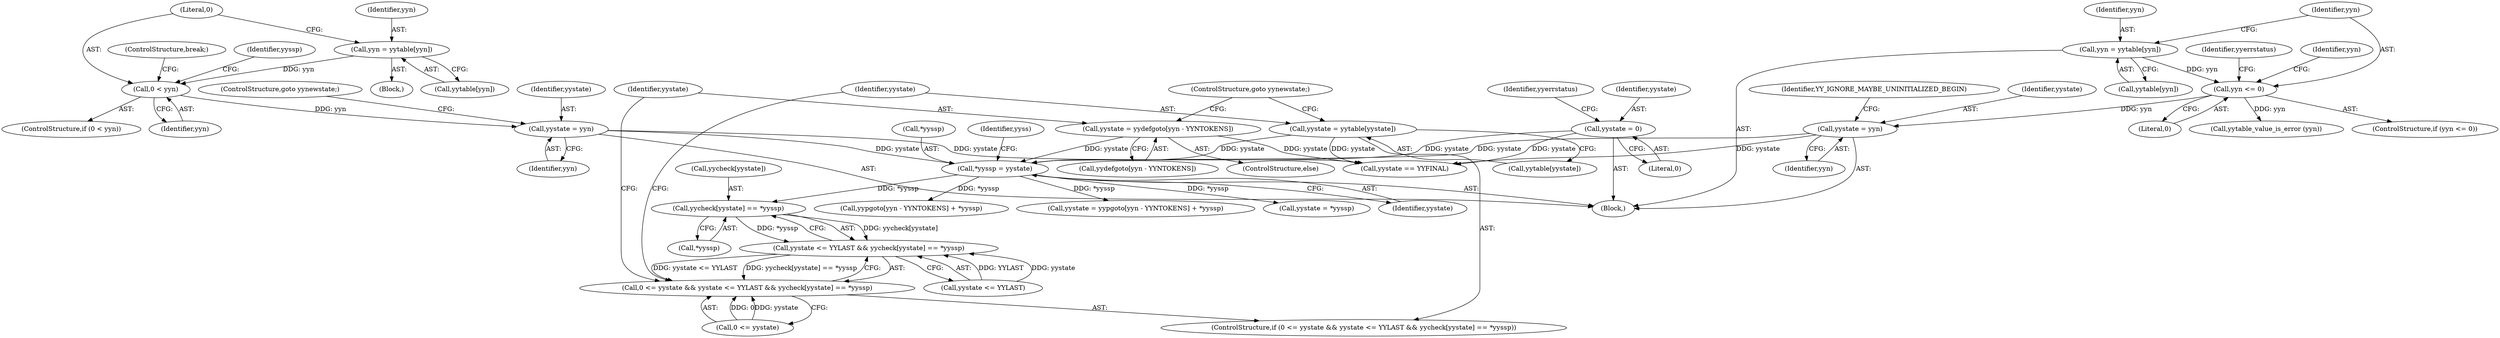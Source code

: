 digraph "0_yara_10e8bd3071677dd1fa76beeef4bc2fc427cea5e7_0@array" {
"1001388" [label="(Call,yycheck[yystate] == *yyssp)"];
"1000265" [label="(Call,*yyssp = yystate)"];
"1000467" [label="(Call,yystate = yyn)"];
"1000440" [label="(Call,yyn <= 0)"];
"1000434" [label="(Call,yyn = yytable[yyn])"];
"1001394" [label="(Call,yystate = yytable[yystate])"];
"1001400" [label="(Call,yystate = yydefgoto[yyn - YYNTOKENS])"];
"1001547" [label="(Call,yystate = yyn)"];
"1001514" [label="(Call,0 < yyn)"];
"1001508" [label="(Call,yyn = yytable[yyn])"];
"1000248" [label="(Call,yystate = 0)"];
"1001384" [label="(Call,yystate <= YYLAST && yycheck[yystate] == *yyssp)"];
"1001380" [label="(Call,0 <= yystate && yystate <= YYLAST && yycheck[yystate] == *yyssp)"];
"1001388" [label="(Call,yycheck[yystate] == *yyssp)"];
"1000435" [label="(Identifier,yyn)"];
"1001515" [label="(Literal,0)"];
"1000250" [label="(Literal,0)"];
"1001514" [label="(Call,0 < yyn)"];
"1001510" [label="(Call,yytable[yyn])"];
"1001402" [label="(Call,yydefgoto[yyn - YYNTOKENS])"];
"1001516" [label="(Identifier,yyn)"];
"1000442" [label="(Literal,0)"];
"1001507" [label="(Block,)"];
"1001380" [label="(Call,0 <= yystate && yystate <= YYLAST && yycheck[yystate] == *yyssp)"];
"1001549" [label="(Identifier,yyn)"];
"1001381" [label="(Call,0 <= yystate)"];
"1000252" [label="(Identifier,yyerrstatus)"];
"1001401" [label="(Identifier,yystate)"];
"1000265" [label="(Call,*yyssp = yystate)"];
"1000197" [label="(Block,)"];
"1001400" [label="(Call,yystate = yydefgoto[yyn - YYNTOKENS])"];
"1001389" [label="(Call,yycheck[yystate])"];
"1001509" [label="(Identifier,yyn)"];
"1001385" [label="(Call,yystate <= YYLAST)"];
"1000266" [label="(Call,*yyssp)"];
"1000454" [label="(Identifier,yyerrstatus)"];
"1000467" [label="(Call,yystate = yyn)"];
"1001508" [label="(Call,yyn = yytable[yyn])"];
"1000468" [label="(Identifier,yystate)"];
"1001379" [label="(ControlStructure,if (0 <= yystate && yystate <= YYLAST && yycheck[yystate] == *yyssp))"];
"1000248" [label="(Call,yystate = 0)"];
"1000446" [label="(Identifier,yyn)"];
"1001394" [label="(Call,yystate = yytable[yystate])"];
"1000441" [label="(Identifier,yyn)"];
"1001384" [label="(Call,yystate <= YYLAST && yycheck[yystate] == *yyssp)"];
"1001392" [label="(Call,*yyssp)"];
"1000272" [label="(Identifier,yyss)"];
"1001369" [label="(Call,yystate = yypgoto[yyn - YYNTOKENS] + *yyssp)"];
"1000249" [label="(Identifier,yystate)"];
"1001513" [label="(ControlStructure,if (0 < yyn))"];
"1001533" [label="(Call,yystate = *yyssp)"];
"1000472" [label="(Identifier,YY_IGNORE_MAYBE_UNINITIALIZED_BEGIN)"];
"1000268" [label="(Identifier,yystate)"];
"1001395" [label="(Identifier,yystate)"];
"1001550" [label="(ControlStructure,goto yynewstate;)"];
"1001548" [label="(Identifier,yystate)"];
"1000440" [label="(Call,yyn <= 0)"];
"1001547" [label="(Call,yystate = yyn)"];
"1001517" [label="(ControlStructure,break;)"];
"1001371" [label="(Call,yypgoto[yyn - YYNTOKENS] + *yyssp)"];
"1000436" [label="(Call,yytable[yyn])"];
"1001520" [label="(Identifier,yyssp)"];
"1000469" [label="(Identifier,yyn)"];
"1001399" [label="(ControlStructure,else)"];
"1000445" [label="(Call,yytable_value_is_error (yyn))"];
"1000434" [label="(Call,yyn = yytable[yyn])"];
"1001407" [label="(ControlStructure,goto yynewstate;)"];
"1001396" [label="(Call,yytable[yystate])"];
"1000439" [label="(ControlStructure,if (yyn <= 0))"];
"1000358" [label="(Call,yystate == YYFINAL)"];
"1001388" -> "1001384"  [label="AST: "];
"1001388" -> "1001392"  [label="CFG: "];
"1001389" -> "1001388"  [label="AST: "];
"1001392" -> "1001388"  [label="AST: "];
"1001384" -> "1001388"  [label="CFG: "];
"1001388" -> "1001384"  [label="DDG: yycheck[yystate]"];
"1001388" -> "1001384"  [label="DDG: *yyssp"];
"1000265" -> "1001388"  [label="DDG: *yyssp"];
"1000265" -> "1000197"  [label="AST: "];
"1000265" -> "1000268"  [label="CFG: "];
"1000266" -> "1000265"  [label="AST: "];
"1000268" -> "1000265"  [label="AST: "];
"1000272" -> "1000265"  [label="CFG: "];
"1000467" -> "1000265"  [label="DDG: yystate"];
"1001394" -> "1000265"  [label="DDG: yystate"];
"1001400" -> "1000265"  [label="DDG: yystate"];
"1001547" -> "1000265"  [label="DDG: yystate"];
"1000248" -> "1000265"  [label="DDG: yystate"];
"1000265" -> "1001369"  [label="DDG: *yyssp"];
"1000265" -> "1001371"  [label="DDG: *yyssp"];
"1000265" -> "1001533"  [label="DDG: *yyssp"];
"1000467" -> "1000197"  [label="AST: "];
"1000467" -> "1000469"  [label="CFG: "];
"1000468" -> "1000467"  [label="AST: "];
"1000469" -> "1000467"  [label="AST: "];
"1000472" -> "1000467"  [label="CFG: "];
"1000467" -> "1000358"  [label="DDG: yystate"];
"1000440" -> "1000467"  [label="DDG: yyn"];
"1000440" -> "1000439"  [label="AST: "];
"1000440" -> "1000442"  [label="CFG: "];
"1000441" -> "1000440"  [label="AST: "];
"1000442" -> "1000440"  [label="AST: "];
"1000446" -> "1000440"  [label="CFG: "];
"1000454" -> "1000440"  [label="CFG: "];
"1000434" -> "1000440"  [label="DDG: yyn"];
"1000440" -> "1000445"  [label="DDG: yyn"];
"1000434" -> "1000197"  [label="AST: "];
"1000434" -> "1000436"  [label="CFG: "];
"1000435" -> "1000434"  [label="AST: "];
"1000436" -> "1000434"  [label="AST: "];
"1000441" -> "1000434"  [label="CFG: "];
"1001394" -> "1001379"  [label="AST: "];
"1001394" -> "1001396"  [label="CFG: "];
"1001395" -> "1001394"  [label="AST: "];
"1001396" -> "1001394"  [label="AST: "];
"1001407" -> "1001394"  [label="CFG: "];
"1001394" -> "1000358"  [label="DDG: yystate"];
"1001400" -> "1001399"  [label="AST: "];
"1001400" -> "1001402"  [label="CFG: "];
"1001401" -> "1001400"  [label="AST: "];
"1001402" -> "1001400"  [label="AST: "];
"1001407" -> "1001400"  [label="CFG: "];
"1001400" -> "1000358"  [label="DDG: yystate"];
"1001547" -> "1000197"  [label="AST: "];
"1001547" -> "1001549"  [label="CFG: "];
"1001548" -> "1001547"  [label="AST: "];
"1001549" -> "1001547"  [label="AST: "];
"1001550" -> "1001547"  [label="CFG: "];
"1001547" -> "1000358"  [label="DDG: yystate"];
"1001514" -> "1001547"  [label="DDG: yyn"];
"1001514" -> "1001513"  [label="AST: "];
"1001514" -> "1001516"  [label="CFG: "];
"1001515" -> "1001514"  [label="AST: "];
"1001516" -> "1001514"  [label="AST: "];
"1001517" -> "1001514"  [label="CFG: "];
"1001520" -> "1001514"  [label="CFG: "];
"1001508" -> "1001514"  [label="DDG: yyn"];
"1001508" -> "1001507"  [label="AST: "];
"1001508" -> "1001510"  [label="CFG: "];
"1001509" -> "1001508"  [label="AST: "];
"1001510" -> "1001508"  [label="AST: "];
"1001515" -> "1001508"  [label="CFG: "];
"1000248" -> "1000197"  [label="AST: "];
"1000248" -> "1000250"  [label="CFG: "];
"1000249" -> "1000248"  [label="AST: "];
"1000250" -> "1000248"  [label="AST: "];
"1000252" -> "1000248"  [label="CFG: "];
"1000248" -> "1000358"  [label="DDG: yystate"];
"1001384" -> "1001380"  [label="AST: "];
"1001384" -> "1001385"  [label="CFG: "];
"1001385" -> "1001384"  [label="AST: "];
"1001380" -> "1001384"  [label="CFG: "];
"1001384" -> "1001380"  [label="DDG: yystate <= YYLAST"];
"1001384" -> "1001380"  [label="DDG: yycheck[yystate] == *yyssp"];
"1001385" -> "1001384"  [label="DDG: yystate"];
"1001385" -> "1001384"  [label="DDG: YYLAST"];
"1001380" -> "1001379"  [label="AST: "];
"1001380" -> "1001381"  [label="CFG: "];
"1001381" -> "1001380"  [label="AST: "];
"1001395" -> "1001380"  [label="CFG: "];
"1001401" -> "1001380"  [label="CFG: "];
"1001381" -> "1001380"  [label="DDG: 0"];
"1001381" -> "1001380"  [label="DDG: yystate"];
}
